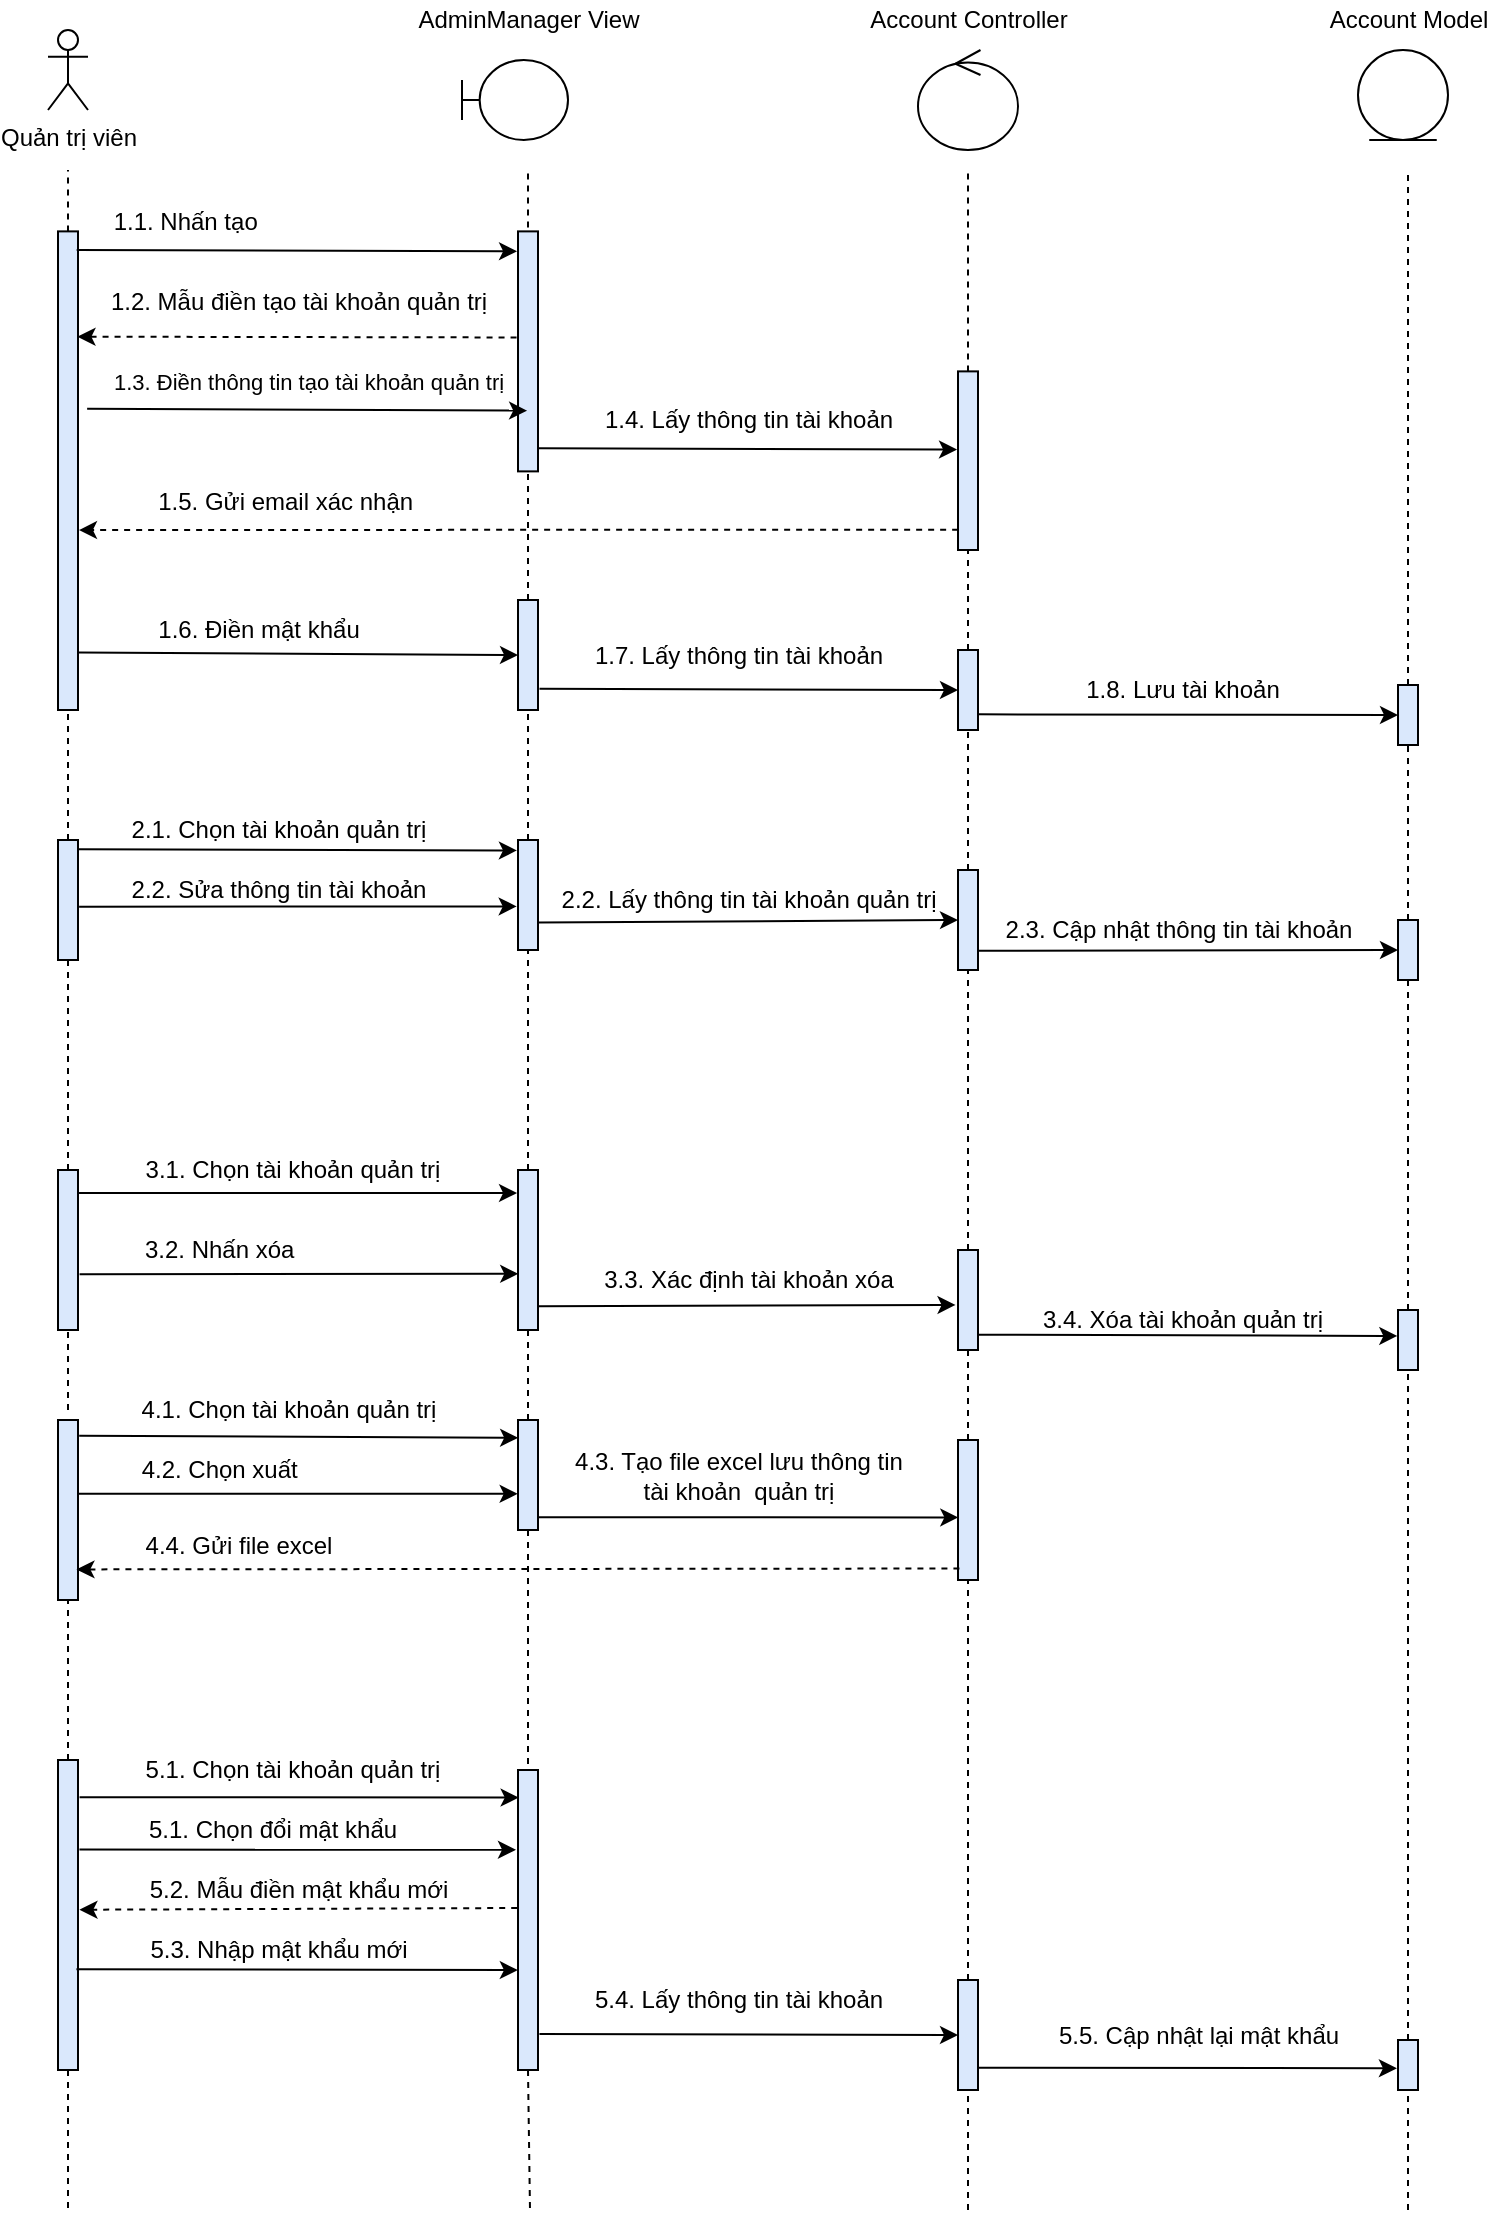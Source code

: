 <mxfile version="16.5.1" type="device"><diagram id="bYq3p_kzTigzahLz3Pkr" name="Trang-1"><mxGraphModel dx="865" dy="574" grid="1" gridSize="10" guides="1" tooltips="1" connect="1" arrows="1" fold="1" page="1" pageScale="1" pageWidth="827" pageHeight="1169" math="0" shadow="0"><root><mxCell id="0"/><mxCell id="1" parent="0"/><mxCell id="JFkGWM18QnW9F1xekGr8-1" value="" style="endArrow=none;dashed=1;html=1;rounded=0;startArrow=none;" parent="1" source="6dYmKEJKk75qrVPRpotS-3" target="JFkGWM18QnW9F1xekGr8-21" edge="1"><mxGeometry width="50" height="50" relative="1" as="geometry"><mxPoint x="439.58" y="631.383" as="sourcePoint"/><mxPoint x="439.58" y="240.69" as="targetPoint"/></mxGeometry></mxCell><mxCell id="JFkGWM18QnW9F1xekGr8-2" value="Quản trị viên" style="shape=umlActor;verticalLabelPosition=bottom;verticalAlign=top;html=1;outlineConnect=0;" parent="1" vertex="1"><mxGeometry x="200" y="150" width="20" height="40" as="geometry"/></mxCell><mxCell id="JFkGWM18QnW9F1xekGr8-3" value="" style="endArrow=none;dashed=1;html=1;rounded=0;startArrow=none;" parent="1" source="JFkGWM18QnW9F1xekGr8-7" edge="1"><mxGeometry width="50" height="50" relative="1" as="geometry"><mxPoint x="209.58" y="631.383" as="sourcePoint"/><mxPoint x="210" y="220" as="targetPoint"/></mxGeometry></mxCell><mxCell id="JFkGWM18QnW9F1xekGr8-4" value="" style="endArrow=none;dashed=1;html=1;rounded=0;startArrow=none;" parent="1" source="JFkGWM18QnW9F1xekGr8-21" edge="1"><mxGeometry width="50" height="50" relative="1" as="geometry"><mxPoint x="439.58" y="631.383" as="sourcePoint"/><mxPoint x="440" y="220" as="targetPoint"/></mxGeometry></mxCell><mxCell id="JFkGWM18QnW9F1xekGr8-5" value="" style="endArrow=none;dashed=1;html=1;rounded=0;startArrow=none;" parent="1" source="JFkGWM18QnW9F1xekGr8-11" edge="1"><mxGeometry width="50" height="50" relative="1" as="geometry"><mxPoint x="659.58" y="630.693" as="sourcePoint"/><mxPoint x="660" y="220" as="targetPoint"/></mxGeometry></mxCell><mxCell id="JFkGWM18QnW9F1xekGr8-6" value="" style="endArrow=none;dashed=1;html=1;rounded=0;startArrow=none;" parent="1" source="JFkGWM18QnW9F1xekGr8-13" edge="1"><mxGeometry width="50" height="50" relative="1" as="geometry"><mxPoint x="879.58" y="631.383" as="sourcePoint"/><mxPoint x="880" y="220" as="targetPoint"/></mxGeometry></mxCell><mxCell id="JFkGWM18QnW9F1xekGr8-7" value="" style="rounded=0;whiteSpace=wrap;html=1;fillColor=#DAE8FC;" parent="1" vertex="1"><mxGeometry x="205" y="250.69" width="10" height="239.31" as="geometry"/></mxCell><mxCell id="JFkGWM18QnW9F1xekGr8-8" value="" style="endArrow=none;dashed=1;html=1;rounded=0;startArrow=none;entryX=0.5;entryY=1;entryDx=0;entryDy=0;" parent="1" source="JFkGWM18QnW9F1xekGr8-30" target="JFkGWM18QnW9F1xekGr8-7" edge="1"><mxGeometry width="50" height="50" relative="1" as="geometry"><mxPoint x="210" y="730" as="sourcePoint"/><mxPoint x="210" y="500" as="targetPoint"/></mxGeometry></mxCell><mxCell id="JFkGWM18QnW9F1xekGr8-9" value="" style="endArrow=classic;html=1;rounded=0;entryX=-0.047;entryY=0.083;entryDx=0;entryDy=0;entryPerimeter=0;exitX=0.935;exitY=0.039;exitDx=0;exitDy=0;exitPerimeter=0;" parent="1" source="JFkGWM18QnW9F1xekGr8-7" target="JFkGWM18QnW9F1xekGr8-22" edge="1"><mxGeometry width="50" height="50" relative="1" as="geometry"><mxPoint x="220" y="268.69" as="sourcePoint"/><mxPoint x="430" y="268.69" as="targetPoint"/></mxGeometry></mxCell><mxCell id="JFkGWM18QnW9F1xekGr8-10" value="1.1. Nhấn tạo&amp;nbsp;" style="text;html=1;align=center;verticalAlign=middle;resizable=0;points=[];autosize=1;strokeColor=none;fillColor=none;" parent="1" vertex="1"><mxGeometry x="220" y="230.69" width="100" height="30" as="geometry"/></mxCell><mxCell id="JFkGWM18QnW9F1xekGr8-11" value="" style="rounded=0;whiteSpace=wrap;html=1;fillColor=#DAE8FC;" parent="1" vertex="1"><mxGeometry x="655" y="320.69" width="10" height="89.31" as="geometry"/></mxCell><mxCell id="JFkGWM18QnW9F1xekGr8-12" value="" style="endArrow=none;dashed=1;html=1;rounded=0;startArrow=none;" parent="1" source="6dYmKEJKk75qrVPRpotS-8" target="JFkGWM18QnW9F1xekGr8-11" edge="1"><mxGeometry width="50" height="50" relative="1" as="geometry"><mxPoint x="660" y="630.69" as="sourcePoint"/><mxPoint x="659.58" y="240.0" as="targetPoint"/></mxGeometry></mxCell><mxCell id="JFkGWM18QnW9F1xekGr8-13" value="" style="rounded=0;whiteSpace=wrap;html=1;fillColor=#DAE8FC;" parent="1" vertex="1"><mxGeometry x="875" y="477.5" width="10" height="30" as="geometry"/></mxCell><mxCell id="JFkGWM18QnW9F1xekGr8-14" value="" style="endArrow=none;dashed=1;html=1;rounded=0;startArrow=none;" parent="1" source="JFkGWM18QnW9F1xekGr8-67" target="JFkGWM18QnW9F1xekGr8-13" edge="1"><mxGeometry width="50" height="50" relative="1" as="geometry"><mxPoint x="880" y="600" as="sourcePoint"/><mxPoint x="879.58" y="210" as="targetPoint"/></mxGeometry></mxCell><mxCell id="JFkGWM18QnW9F1xekGr8-15" value="" style="shape=umlBoundary;whiteSpace=wrap;html=1;" parent="1" vertex="1"><mxGeometry x="407" y="165" width="53" height="40" as="geometry"/></mxCell><mxCell id="JFkGWM18QnW9F1xekGr8-16" value="AdminManager View" style="text;html=1;align=center;verticalAlign=middle;resizable=0;points=[];autosize=1;strokeColor=none;fillColor=none;" parent="1" vertex="1"><mxGeometry x="375" y="135" width="130" height="20" as="geometry"/></mxCell><mxCell id="JFkGWM18QnW9F1xekGr8-17" value="Account Controller" style="text;html=1;align=center;verticalAlign=middle;resizable=0;points=[];autosize=1;strokeColor=none;fillColor=none;" parent="1" vertex="1"><mxGeometry x="605" y="135" width="110" height="20" as="geometry"/></mxCell><mxCell id="JFkGWM18QnW9F1xekGr8-18" value="" style="ellipse;shape=umlControl;whiteSpace=wrap;html=1;" parent="1" vertex="1"><mxGeometry x="635" y="160" width="50" height="50" as="geometry"/></mxCell><mxCell id="JFkGWM18QnW9F1xekGr8-19" value="Account Model" style="text;html=1;align=center;verticalAlign=middle;resizable=0;points=[];autosize=1;strokeColor=none;fillColor=none;" parent="1" vertex="1"><mxGeometry x="835" y="135" width="90" height="20" as="geometry"/></mxCell><mxCell id="JFkGWM18QnW9F1xekGr8-20" value="" style="ellipse;shape=umlEntity;whiteSpace=wrap;html=1;" parent="1" vertex="1"><mxGeometry x="855" y="160" width="45" height="45" as="geometry"/></mxCell><mxCell id="JFkGWM18QnW9F1xekGr8-21" value="" style="rounded=0;whiteSpace=wrap;html=1;fillColor=#DAE8FC;" parent="1" vertex="1"><mxGeometry x="435" y="260.69" width="10" height="50" as="geometry"/></mxCell><mxCell id="JFkGWM18QnW9F1xekGr8-22" value="" style="rounded=0;whiteSpace=wrap;html=1;fillColor=#DAE8FC;" parent="1" vertex="1"><mxGeometry x="435" y="250.69" width="10" height="120" as="geometry"/></mxCell><mxCell id="JFkGWM18QnW9F1xekGr8-24" value="1.2. Mẫu điền tạo tài khoản quản trị" style="text;html=1;align=center;verticalAlign=middle;resizable=0;points=[];autosize=1;strokeColor=none;fillColor=none;fontSize=12;" parent="1" vertex="1"><mxGeometry x="220" y="270.69" width="210" height="30" as="geometry"/></mxCell><mxCell id="JFkGWM18QnW9F1xekGr8-25" value="&lt;font style=&quot;font-size: 11px;&quot;&gt;1.3. Điền thông tin tạo tài khoản quản trị&lt;/font&gt;" style="text;html=1;align=center;verticalAlign=middle;resizable=0;points=[];autosize=1;strokeColor=none;fillColor=none;fontSize=12;" parent="1" vertex="1"><mxGeometry x="220" y="310.69" width="220" height="30" as="geometry"/></mxCell><mxCell id="JFkGWM18QnW9F1xekGr8-26" value="" style="endArrow=classic;html=1;rounded=0;fontSize=12;exitX=1.029;exitY=0.904;exitDx=0;exitDy=0;exitPerimeter=0;entryX=-0.047;entryY=0.438;entryDx=0;entryDy=0;entryPerimeter=0;" parent="1" source="JFkGWM18QnW9F1xekGr8-22" target="JFkGWM18QnW9F1xekGr8-11" edge="1"><mxGeometry width="50" height="50" relative="1" as="geometry"><mxPoint x="450" y="340.69" as="sourcePoint"/><mxPoint x="650" y="336.69" as="targetPoint"/></mxGeometry></mxCell><mxCell id="JFkGWM18QnW9F1xekGr8-27" value="1.4. Lấy thông tin tài khoản" style="text;html=1;align=center;verticalAlign=middle;resizable=0;points=[];autosize=1;strokeColor=none;fillColor=none;fontSize=12;" parent="1" vertex="1"><mxGeometry x="465" y="330" width="170" height="30" as="geometry"/></mxCell><mxCell id="JFkGWM18QnW9F1xekGr8-30" value="" style="rounded=0;whiteSpace=wrap;html=1;fillColor=#DAE8FC;" parent="1" vertex="1"><mxGeometry x="205" y="555" width="10" height="60" as="geometry"/></mxCell><mxCell id="JFkGWM18QnW9F1xekGr8-31" value="" style="endArrow=none;dashed=1;html=1;rounded=0;startArrow=none;" parent="1" source="JFkGWM18QnW9F1xekGr8-40" target="JFkGWM18QnW9F1xekGr8-30" edge="1"><mxGeometry width="50" height="50" relative="1" as="geometry"><mxPoint x="210" y="775" as="sourcePoint"/><mxPoint x="210" y="515" as="targetPoint"/></mxGeometry></mxCell><mxCell id="JFkGWM18QnW9F1xekGr8-32" value="" style="rounded=0;whiteSpace=wrap;html=1;fillColor=#DAE8FC;" parent="1" vertex="1"><mxGeometry x="435" y="555" width="10" height="55" as="geometry"/></mxCell><mxCell id="JFkGWM18QnW9F1xekGr8-33" value="" style="endArrow=none;dashed=1;html=1;rounded=0;startArrow=none;" parent="1" source="JFkGWM18QnW9F1xekGr8-42" target="JFkGWM18QnW9F1xekGr8-32" edge="1"><mxGeometry width="50" height="50" relative="1" as="geometry"><mxPoint x="439.58" y="775.693" as="sourcePoint"/><mxPoint x="439.97" y="455" as="targetPoint"/></mxGeometry></mxCell><mxCell id="JFkGWM18QnW9F1xekGr8-34" value="" style="endArrow=classic;html=1;rounded=0;fontSize=12;entryX=-0.054;entryY=0.095;entryDx=0;entryDy=0;entryPerimeter=0;exitX=1.023;exitY=0.077;exitDx=0;exitDy=0;exitPerimeter=0;" parent="1" source="JFkGWM18QnW9F1xekGr8-30" target="JFkGWM18QnW9F1xekGr8-32" edge="1"><mxGeometry width="50" height="50" relative="1" as="geometry"><mxPoint x="220" y="560" as="sourcePoint"/><mxPoint x="430" y="560" as="targetPoint"/></mxGeometry></mxCell><mxCell id="JFkGWM18QnW9F1xekGr8-35" value="2.1. Chọn tài khoản quản trị" style="text;html=1;align=center;verticalAlign=middle;resizable=0;points=[];autosize=1;strokeColor=none;fillColor=none;fontSize=12;" parent="1" vertex="1"><mxGeometry x="230" y="535" width="170" height="30" as="geometry"/></mxCell><mxCell id="JFkGWM18QnW9F1xekGr8-36" value="" style="rounded=0;whiteSpace=wrap;html=1;fillColor=#DAE8FC;" parent="1" vertex="1"><mxGeometry x="655" y="570" width="10" height="50" as="geometry"/></mxCell><mxCell id="JFkGWM18QnW9F1xekGr8-37" value="" style="endArrow=none;dashed=1;html=1;rounded=0;startArrow=none;" parent="1" source="JFkGWM18QnW9F1xekGr8-48" target="JFkGWM18QnW9F1xekGr8-36" edge="1"><mxGeometry width="50" height="50" relative="1" as="geometry"><mxPoint x="660" y="775" as="sourcePoint"/><mxPoint x="660" y="515" as="targetPoint"/></mxGeometry></mxCell><mxCell id="JFkGWM18QnW9F1xekGr8-38" value="" style="endArrow=classic;html=1;rounded=0;exitX=1;exitY=0.75;exitDx=0;exitDy=0;entryX=0;entryY=0.5;entryDx=0;entryDy=0;" parent="1" source="JFkGWM18QnW9F1xekGr8-32" target="JFkGWM18QnW9F1xekGr8-36" edge="1"><mxGeometry width="50" height="50" relative="1" as="geometry"><mxPoint x="450" y="561" as="sourcePoint"/><mxPoint x="650" y="585" as="targetPoint"/><Array as="points"/></mxGeometry></mxCell><mxCell id="JFkGWM18QnW9F1xekGr8-39" value="2.2. Lấy thông tin tài khoản quản trị" style="text;html=1;align=center;verticalAlign=middle;resizable=0;points=[];autosize=1;strokeColor=none;fillColor=none;" parent="1" vertex="1"><mxGeometry x="445" y="570" width="210" height="30" as="geometry"/></mxCell><mxCell id="JFkGWM18QnW9F1xekGr8-40" value="" style="rounded=0;whiteSpace=wrap;html=1;fillColor=#DAE8FC;" parent="1" vertex="1"><mxGeometry x="205" y="720" width="10" height="80" as="geometry"/></mxCell><mxCell id="JFkGWM18QnW9F1xekGr8-41" value="" style="endArrow=none;dashed=1;html=1;rounded=0;startArrow=none;" parent="1" target="JFkGWM18QnW9F1xekGr8-40" edge="1"><mxGeometry width="50" height="50" relative="1" as="geometry"><mxPoint x="210" y="840" as="sourcePoint"/><mxPoint x="210" y="560.0" as="targetPoint"/></mxGeometry></mxCell><mxCell id="JFkGWM18QnW9F1xekGr8-42" value="" style="rounded=0;whiteSpace=wrap;html=1;fillColor=#DAE8FC;" parent="1" vertex="1"><mxGeometry x="435" y="720" width="10" height="80" as="geometry"/></mxCell><mxCell id="JFkGWM18QnW9F1xekGr8-43" value="" style="endArrow=none;dashed=1;html=1;rounded=0;startArrow=none;" parent="1" source="JFkGWM18QnW9F1xekGr8-60" target="JFkGWM18QnW9F1xekGr8-42" edge="1"><mxGeometry width="50" height="50" relative="1" as="geometry"><mxPoint x="440" y="970" as="sourcePoint"/><mxPoint x="439.982" y="630.0" as="targetPoint"/></mxGeometry></mxCell><mxCell id="JFkGWM18QnW9F1xekGr8-44" value="" style="endArrow=classic;html=1;rounded=0;exitX=1.052;exitY=0.144;exitDx=0;exitDy=0;entryX=-0.047;entryY=0.144;entryDx=0;entryDy=0;entryPerimeter=0;exitPerimeter=0;" parent="1" source="JFkGWM18QnW9F1xekGr8-40" target="JFkGWM18QnW9F1xekGr8-42" edge="1"><mxGeometry width="50" height="50" relative="1" as="geometry"><mxPoint x="400" y="790" as="sourcePoint"/><mxPoint x="430" y="730" as="targetPoint"/></mxGeometry></mxCell><mxCell id="JFkGWM18QnW9F1xekGr8-45" value="3.1. Chọn tài khoản quản trị" style="text;html=1;align=center;verticalAlign=middle;resizable=0;points=[];autosize=1;strokeColor=none;fillColor=none;" parent="1" vertex="1"><mxGeometry x="237" y="705" width="170" height="30" as="geometry"/></mxCell><mxCell id="JFkGWM18QnW9F1xekGr8-46" value="" style="endArrow=classic;html=1;rounded=0;exitX=1.079;exitY=0.651;exitDx=0;exitDy=0;entryX=0.011;entryY=0.649;entryDx=0;entryDy=0;entryPerimeter=0;exitPerimeter=0;" parent="1" source="JFkGWM18QnW9F1xekGr8-40" target="JFkGWM18QnW9F1xekGr8-42" edge="1"><mxGeometry width="50" height="50" relative="1" as="geometry"><mxPoint x="420" y="780" as="sourcePoint"/><mxPoint x="470" y="730" as="targetPoint"/></mxGeometry></mxCell><mxCell id="JFkGWM18QnW9F1xekGr8-47" value="3.2. Nhấn xóa&amp;nbsp;" style="text;html=1;align=center;verticalAlign=middle;resizable=0;points=[];autosize=1;strokeColor=none;fillColor=none;" parent="1" vertex="1"><mxGeometry x="237" y="745" width="100" height="30" as="geometry"/></mxCell><mxCell id="JFkGWM18QnW9F1xekGr8-48" value="" style="rounded=0;whiteSpace=wrap;html=1;fillColor=#DAE8FC;" parent="1" vertex="1"><mxGeometry x="655" y="760" width="10" height="50" as="geometry"/></mxCell><mxCell id="JFkGWM18QnW9F1xekGr8-49" value="" style="endArrow=none;dashed=1;html=1;rounded=0;startArrow=none;exitX=0.5;exitY=0;exitDx=0;exitDy=0;" parent="1" source="5Z4t50o6FwV_qGgQ5QsO-6" target="JFkGWM18QnW9F1xekGr8-48" edge="1"><mxGeometry width="50" height="50" relative="1" as="geometry"><mxPoint x="660" y="840" as="sourcePoint"/><mxPoint x="660" y="550" as="targetPoint"/></mxGeometry></mxCell><mxCell id="JFkGWM18QnW9F1xekGr8-50" value="" style="endArrow=classic;html=1;rounded=0;exitX=1.005;exitY=0.852;exitDx=0;exitDy=0;entryX=-0.122;entryY=0.549;entryDx=0;entryDy=0;exitPerimeter=0;entryPerimeter=0;" parent="1" source="JFkGWM18QnW9F1xekGr8-42" target="JFkGWM18QnW9F1xekGr8-48" edge="1"><mxGeometry width="50" height="50" relative="1" as="geometry"><mxPoint x="450" y="770" as="sourcePoint"/><mxPoint x="650" y="770" as="targetPoint"/></mxGeometry></mxCell><mxCell id="JFkGWM18QnW9F1xekGr8-51" value="3.3. Xác định tài khoản xóa" style="text;html=1;align=center;verticalAlign=middle;resizable=0;points=[];autosize=1;strokeColor=none;fillColor=none;" parent="1" vertex="1"><mxGeometry x="465" y="760" width="170" height="30" as="geometry"/></mxCell><mxCell id="JFkGWM18QnW9F1xekGr8-52" value="" style="rounded=0;whiteSpace=wrap;html=1;fillColor=#DAE8FC;" parent="1" vertex="1"><mxGeometry x="875" y="790" width="10" height="30" as="geometry"/></mxCell><mxCell id="JFkGWM18QnW9F1xekGr8-53" value="" style="endArrow=none;dashed=1;html=1;rounded=0;startArrow=none;" parent="1" source="5Z4t50o6FwV_qGgQ5QsO-22" target="JFkGWM18QnW9F1xekGr8-52" edge="1"><mxGeometry width="50" height="50" relative="1" as="geometry"><mxPoint x="880" y="1155" as="sourcePoint"/><mxPoint x="880" y="580" as="targetPoint"/></mxGeometry></mxCell><mxCell id="JFkGWM18QnW9F1xekGr8-54" value="" style="endArrow=classic;html=1;rounded=0;exitX=1.033;exitY=0.847;exitDx=0;exitDy=0;entryX=-0.033;entryY=0.433;entryDx=0;entryDy=0;entryPerimeter=0;exitPerimeter=0;" parent="1" source="JFkGWM18QnW9F1xekGr8-48" target="JFkGWM18QnW9F1xekGr8-52" edge="1"><mxGeometry width="50" height="50" relative="1" as="geometry"><mxPoint x="510" y="680" as="sourcePoint"/><mxPoint x="560" y="630" as="targetPoint"/></mxGeometry></mxCell><mxCell id="JFkGWM18QnW9F1xekGr8-55" value="3.4. Xóa tài khoản quản trị" style="text;html=1;align=center;verticalAlign=middle;resizable=0;points=[];autosize=1;strokeColor=none;fillColor=none;" parent="1" vertex="1"><mxGeometry x="687" y="780" width="160" height="30" as="geometry"/></mxCell><mxCell id="JFkGWM18QnW9F1xekGr8-56" value="" style="endArrow=classic;html=1;rounded=0;entryX=-0.065;entryY=0.604;entryDx=0;entryDy=0;entryPerimeter=0;exitX=1.056;exitY=0.556;exitDx=0;exitDy=0;exitPerimeter=0;" parent="1" source="JFkGWM18QnW9F1xekGr8-30" target="JFkGWM18QnW9F1xekGr8-32" edge="1"><mxGeometry width="50" height="50" relative="1" as="geometry"><mxPoint x="220" y="590" as="sourcePoint"/><mxPoint x="265" y="535" as="targetPoint"/></mxGeometry></mxCell><mxCell id="JFkGWM18QnW9F1xekGr8-57" value="2.2. Sửa thông tin tài khoản" style="text;html=1;align=center;verticalAlign=middle;resizable=0;points=[];autosize=1;strokeColor=none;fillColor=none;" parent="1" vertex="1"><mxGeometry x="230" y="565" width="170" height="30" as="geometry"/></mxCell><mxCell id="JFkGWM18QnW9F1xekGr8-58" value="" style="rounded=0;whiteSpace=wrap;html=1;fillColor=#DAE8FC;" parent="1" vertex="1"><mxGeometry x="205" y="845" width="10" height="90" as="geometry"/></mxCell><mxCell id="JFkGWM18QnW9F1xekGr8-59" value="" style="endArrow=classic;html=1;rounded=0;entryX=0.008;entryY=0.162;entryDx=0;entryDy=0;exitX=1.06;exitY=0.087;exitDx=0;exitDy=0;exitPerimeter=0;entryPerimeter=0;" parent="1" source="JFkGWM18QnW9F1xekGr8-58" target="JFkGWM18QnW9F1xekGr8-60" edge="1"><mxGeometry width="50" height="50" relative="1" as="geometry"><mxPoint x="220" y="838" as="sourcePoint"/><mxPoint x="430" y="840" as="targetPoint"/></mxGeometry></mxCell><mxCell id="JFkGWM18QnW9F1xekGr8-62" value="4.1. Chọn tài khoản quản trị" style="text;html=1;align=center;verticalAlign=middle;resizable=0;points=[];autosize=1;strokeColor=none;fillColor=none;" parent="1" vertex="1"><mxGeometry x="235" y="825" width="170" height="30" as="geometry"/></mxCell><mxCell id="JFkGWM18QnW9F1xekGr8-63" value="" style="rounded=0;whiteSpace=wrap;html=1;fillColor=#DAE8FC;" parent="1" vertex="1"><mxGeometry x="655" y="855" width="10" height="70" as="geometry"/></mxCell><mxCell id="JFkGWM18QnW9F1xekGr8-64" value="" style="endArrow=classic;html=1;rounded=0;exitX=0.928;exitY=0.884;exitDx=0;exitDy=0;entryX=0.016;entryY=0.553;entryDx=0;entryDy=0;entryPerimeter=0;exitPerimeter=0;" parent="1" source="JFkGWM18QnW9F1xekGr8-60" target="JFkGWM18QnW9F1xekGr8-63" edge="1"><mxGeometry width="50" height="50" relative="1" as="geometry"><mxPoint x="550" y="820" as="sourcePoint"/><mxPoint x="600" y="770" as="targetPoint"/></mxGeometry></mxCell><mxCell id="JFkGWM18QnW9F1xekGr8-65" value="4.3. Tạo file excel lưu thông tin &lt;br&gt;tài khoản&amp;nbsp; quản trị" style="text;html=1;align=center;verticalAlign=middle;resizable=0;points=[];autosize=1;strokeColor=none;fillColor=none;" parent="1" vertex="1"><mxGeometry x="450" y="852.5" width="190" height="40" as="geometry"/></mxCell><mxCell id="JFkGWM18QnW9F1xekGr8-67" value="" style="rounded=0;whiteSpace=wrap;html=1;fillColor=#DAE8FC;" parent="1" vertex="1"><mxGeometry x="875" y="595" width="10" height="30" as="geometry"/></mxCell><mxCell id="JFkGWM18QnW9F1xekGr8-68" value="" style="endArrow=none;dashed=1;html=1;rounded=0;startArrow=none;" parent="1" source="JFkGWM18QnW9F1xekGr8-52" target="JFkGWM18QnW9F1xekGr8-67" edge="1"><mxGeometry width="50" height="50" relative="1" as="geometry"><mxPoint x="880" y="665" as="sourcePoint"/><mxPoint x="880" y="505" as="targetPoint"/></mxGeometry></mxCell><mxCell id="JFkGWM18QnW9F1xekGr8-69" value="" style="endArrow=classic;html=1;rounded=0;exitX=1.038;exitY=0.808;exitDx=0;exitDy=0;entryX=0;entryY=0.5;entryDx=0;entryDy=0;exitPerimeter=0;" parent="1" source="JFkGWM18QnW9F1xekGr8-36" target="JFkGWM18QnW9F1xekGr8-67" edge="1"><mxGeometry width="50" height="50" relative="1" as="geometry"><mxPoint x="670" y="595" as="sourcePoint"/><mxPoint x="860" y="585" as="targetPoint"/></mxGeometry></mxCell><mxCell id="JFkGWM18QnW9F1xekGr8-70" value="2.3. Cập nhật thông tin tài khoản" style="text;html=1;align=center;verticalAlign=middle;resizable=0;points=[];autosize=1;strokeColor=none;fillColor=none;" parent="1" vertex="1"><mxGeometry x="665" y="585" width="200" height="30" as="geometry"/></mxCell><mxCell id="JFkGWM18QnW9F1xekGr8-72" value="" style="endArrow=classic;html=1;rounded=0;exitX=0.071;exitY=0.918;exitDx=0;exitDy=0;exitPerimeter=0;entryX=0.922;entryY=0.83;entryDx=0;entryDy=0;entryPerimeter=0;dashed=1;" parent="1" source="JFkGWM18QnW9F1xekGr8-63" target="JFkGWM18QnW9F1xekGr8-58" edge="1"><mxGeometry width="50" height="50" relative="1" as="geometry"><mxPoint x="400" y="900" as="sourcePoint"/><mxPoint x="450" y="850" as="targetPoint"/></mxGeometry></mxCell><mxCell id="JFkGWM18QnW9F1xekGr8-73" value="4.4. Gửi file excel" style="text;html=1;align=center;verticalAlign=middle;resizable=0;points=[];autosize=1;strokeColor=none;fillColor=none;" parent="1" vertex="1"><mxGeometry x="235" y="892.5" width="120" height="30" as="geometry"/></mxCell><mxCell id="JFkGWM18QnW9F1xekGr8-74" value="" style="endArrow=classic;html=1;rounded=0;entryX=-0.016;entryY=0.671;entryDx=0;entryDy=0;exitX=0.992;exitY=0.41;exitDx=0;exitDy=0;exitPerimeter=0;entryPerimeter=0;" parent="1" source="JFkGWM18QnW9F1xekGr8-58" target="JFkGWM18QnW9F1xekGr8-60" edge="1"><mxGeometry width="50" height="50" relative="1" as="geometry"><mxPoint x="305" y="890" as="sourcePoint"/><mxPoint x="355" y="840" as="targetPoint"/></mxGeometry></mxCell><mxCell id="JFkGWM18QnW9F1xekGr8-75" value="4.2. Chọn xuất&amp;nbsp;" style="text;html=1;align=center;verticalAlign=middle;resizable=0;points=[];autosize=1;strokeColor=none;fillColor=none;" parent="1" vertex="1"><mxGeometry x="237" y="855" width="100" height="30" as="geometry"/></mxCell><mxCell id="JFkGWM18QnW9F1xekGr8-78" value="" style="endArrow=classic;html=1;rounded=0;fontSize=11;dashed=1;entryX=1.048;entryY=0.624;entryDx=0;entryDy=0;entryPerimeter=0;exitX=0.007;exitY=0.886;exitDx=0;exitDy=0;exitPerimeter=0;" parent="1" source="JFkGWM18QnW9F1xekGr8-11" target="JFkGWM18QnW9F1xekGr8-7" edge="1"><mxGeometry width="50" height="50" relative="1" as="geometry"><mxPoint x="640" y="390" as="sourcePoint"/><mxPoint x="220" y="400.69" as="targetPoint"/></mxGeometry></mxCell><mxCell id="6dYmKEJKk75qrVPRpotS-1" value="1.5. Gửi email xác nhận&amp;nbsp;" style="text;html=1;align=center;verticalAlign=middle;resizable=0;points=[];autosize=1;strokeColor=none;fillColor=none;" parent="1" vertex="1"><mxGeometry x="245" y="370.69" width="150" height="30" as="geometry"/></mxCell><mxCell id="6dYmKEJKk75qrVPRpotS-3" value="" style="rounded=0;whiteSpace=wrap;html=1;fillColor=#DAE8FC;" parent="1" vertex="1"><mxGeometry x="435" y="435" width="10" height="55" as="geometry"/></mxCell><mxCell id="6dYmKEJKk75qrVPRpotS-5" value="" style="endArrow=none;dashed=1;html=1;rounded=0;startArrow=none;" parent="1" source="JFkGWM18QnW9F1xekGr8-32" target="6dYmKEJKk75qrVPRpotS-3" edge="1"><mxGeometry width="50" height="50" relative="1" as="geometry"><mxPoint x="440" y="535.0" as="sourcePoint"/><mxPoint x="440" y="280" as="targetPoint"/></mxGeometry></mxCell><mxCell id="6dYmKEJKk75qrVPRpotS-6" value="" style="endArrow=classic;html=1;rounded=0;entryX=0;entryY=0.5;entryDx=0;entryDy=0;exitX=1.037;exitY=0.88;exitDx=0;exitDy=0;exitPerimeter=0;" parent="1" source="JFkGWM18QnW9F1xekGr8-7" target="6dYmKEJKk75qrVPRpotS-3" edge="1"><mxGeometry width="50" height="50" relative="1" as="geometry"><mxPoint x="220" y="432.69" as="sourcePoint"/><mxPoint x="470" y="380.69" as="targetPoint"/></mxGeometry></mxCell><mxCell id="6dYmKEJKk75qrVPRpotS-7" value="1.6. Điền mật khẩu" style="text;html=1;align=center;verticalAlign=middle;resizable=0;points=[];autosize=1;strokeColor=none;fillColor=none;" parent="1" vertex="1"><mxGeometry x="245" y="435" width="120" height="30" as="geometry"/></mxCell><mxCell id="6dYmKEJKk75qrVPRpotS-8" value="" style="rounded=0;whiteSpace=wrap;html=1;fillColor=#DAE8FC;" parent="1" vertex="1"><mxGeometry x="655" y="460" width="10" height="40" as="geometry"/></mxCell><mxCell id="6dYmKEJKk75qrVPRpotS-9" value="" style="endArrow=none;dashed=1;html=1;rounded=0;startArrow=none;" parent="1" source="JFkGWM18QnW9F1xekGr8-36" target="6dYmKEJKk75qrVPRpotS-8" edge="1"><mxGeometry width="50" height="50" relative="1" as="geometry"><mxPoint x="660" y="540.0" as="sourcePoint"/><mxPoint x="660" y="370.0" as="targetPoint"/></mxGeometry></mxCell><mxCell id="6dYmKEJKk75qrVPRpotS-10" value="" style="endArrow=classic;html=1;rounded=0;exitX=1.074;exitY=0.807;exitDx=0;exitDy=0;entryX=0;entryY=0.5;entryDx=0;entryDy=0;exitPerimeter=0;" parent="1" source="6dYmKEJKk75qrVPRpotS-3" target="6dYmKEJKk75qrVPRpotS-8" edge="1"><mxGeometry width="50" height="50" relative="1" as="geometry"><mxPoint x="420" y="430.69" as="sourcePoint"/><mxPoint x="470" y="380.69" as="targetPoint"/></mxGeometry></mxCell><mxCell id="6dYmKEJKk75qrVPRpotS-11" value="1.7. Lấy thông tin tài khoản" style="text;html=1;align=center;verticalAlign=middle;resizable=0;points=[];autosize=1;strokeColor=none;fillColor=none;" parent="1" vertex="1"><mxGeometry x="460" y="447.5" width="170" height="30" as="geometry"/></mxCell><mxCell id="6dYmKEJKk75qrVPRpotS-12" value="" style="endArrow=classic;html=1;rounded=0;exitX=1.036;exitY=0.804;exitDx=0;exitDy=0;entryX=0;entryY=0.5;entryDx=0;entryDy=0;exitPerimeter=0;" parent="1" source="6dYmKEJKk75qrVPRpotS-8" target="JFkGWM18QnW9F1xekGr8-13" edge="1"><mxGeometry width="50" height="50" relative="1" as="geometry"><mxPoint x="590" y="420.69" as="sourcePoint"/><mxPoint x="640" y="370.69" as="targetPoint"/></mxGeometry></mxCell><mxCell id="6dYmKEJKk75qrVPRpotS-13" value="1.8. Lưu tài khoản" style="text;html=1;align=center;verticalAlign=middle;resizable=0;points=[];autosize=1;strokeColor=none;fillColor=none;" parent="1" vertex="1"><mxGeometry x="707" y="465" width="120" height="30" as="geometry"/></mxCell><mxCell id="6dYmKEJKk75qrVPRpotS-18" value="" style="rounded=0;whiteSpace=wrap;html=1;fillColor=#DAE8FC;" parent="1" vertex="1"><mxGeometry x="205" y="1015" width="10" height="155" as="geometry"/></mxCell><mxCell id="5Z4t50o6FwV_qGgQ5QsO-1" value="" style="rounded=0;whiteSpace=wrap;html=1;fillColor=#DAE8FC;" parent="1" vertex="1"><mxGeometry x="435" y="1020" width="10" height="150" as="geometry"/></mxCell><mxCell id="5Z4t50o6FwV_qGgQ5QsO-2" value="" style="endArrow=none;dashed=1;html=1;rounded=0;exitX=0.5;exitY=1;exitDx=0;exitDy=0;startArrow=none;" parent="1" source="JFkGWM18QnW9F1xekGr8-60" target="5Z4t50o6FwV_qGgQ5QsO-1" edge="1"><mxGeometry width="50" height="50" relative="1" as="geometry"><mxPoint x="439.58" y="860" as="sourcePoint"/><mxPoint x="440" y="1155" as="targetPoint"/></mxGeometry></mxCell><mxCell id="5Z4t50o6FwV_qGgQ5QsO-3" value="" style="endArrow=classic;html=1;rounded=0;entryX=-0.1;entryY=0.266;entryDx=0;entryDy=0;exitX=1.072;exitY=0.289;exitDx=0;exitDy=0;exitPerimeter=0;entryPerimeter=0;" parent="1" source="6dYmKEJKk75qrVPRpotS-18" target="5Z4t50o6FwV_qGgQ5QsO-1" edge="1"><mxGeometry width="50" height="50" relative="1" as="geometry"><mxPoint x="220" y="1064" as="sourcePoint"/><mxPoint x="560" y="1035" as="targetPoint"/></mxGeometry></mxCell><mxCell id="5Z4t50o6FwV_qGgQ5QsO-4" value="5.1. Chọn đổi mật khẩu" style="text;html=1;align=center;verticalAlign=middle;resizable=0;points=[];autosize=1;strokeColor=none;fillColor=none;" parent="1" vertex="1"><mxGeometry x="237" y="1035" width="150" height="30" as="geometry"/></mxCell><mxCell id="5Z4t50o6FwV_qGgQ5QsO-6" value="" style="rounded=0;whiteSpace=wrap;html=1;fillColor=#DAE8FC;" parent="1" vertex="1"><mxGeometry x="655" y="1125" width="10" height="55" as="geometry"/></mxCell><mxCell id="5Z4t50o6FwV_qGgQ5QsO-15" value="" style="endArrow=classic;html=1;rounded=0;exitX=-0.04;exitY=0.46;exitDx=0;exitDy=0;entryX=1.072;entryY=0.483;entryDx=0;entryDy=0;entryPerimeter=0;dashed=1;exitPerimeter=0;" parent="1" source="5Z4t50o6FwV_qGgQ5QsO-1" target="6dYmKEJKk75qrVPRpotS-18" edge="1"><mxGeometry width="50" height="50" relative="1" as="geometry"><mxPoint x="360" y="1015" as="sourcePoint"/><mxPoint x="220" y="1055" as="targetPoint"/></mxGeometry></mxCell><mxCell id="5Z4t50o6FwV_qGgQ5QsO-16" value="5.2. Mẫu điền mật khẩu mới" style="text;html=1;align=center;verticalAlign=middle;resizable=0;points=[];autosize=1;strokeColor=none;fillColor=none;" parent="1" vertex="1"><mxGeometry x="240" y="1065" width="170" height="30" as="geometry"/></mxCell><mxCell id="5Z4t50o6FwV_qGgQ5QsO-18" value="" style="endArrow=classic;html=1;rounded=0;exitX=0.922;exitY=0.675;exitDx=0;exitDy=0;exitPerimeter=0;entryX=-0.008;entryY=0.667;entryDx=0;entryDy=0;entryPerimeter=0;" parent="1" source="6dYmKEJKk75qrVPRpotS-18" target="5Z4t50o6FwV_qGgQ5QsO-1" edge="1"><mxGeometry width="50" height="50" relative="1" as="geometry"><mxPoint x="360" y="1165" as="sourcePoint"/><mxPoint x="410" y="1115" as="targetPoint"/></mxGeometry></mxCell><mxCell id="5Z4t50o6FwV_qGgQ5QsO-19" value="5.3. Nhập mật khẩu mới" style="text;html=1;align=center;verticalAlign=middle;resizable=0;points=[];autosize=1;strokeColor=none;fillColor=none;" parent="1" vertex="1"><mxGeometry x="240" y="1095" width="150" height="30" as="geometry"/></mxCell><mxCell id="5Z4t50o6FwV_qGgQ5QsO-20" value="" style="endArrow=classic;html=1;rounded=0;exitX=1.073;exitY=0.88;exitDx=0;exitDy=0;entryX=0;entryY=0.5;entryDx=0;entryDy=0;exitPerimeter=0;" parent="1" source="5Z4t50o6FwV_qGgQ5QsO-1" target="5Z4t50o6FwV_qGgQ5QsO-6" edge="1"><mxGeometry width="50" height="50" relative="1" as="geometry"><mxPoint x="360" y="1125" as="sourcePoint"/><mxPoint x="410" y="1075" as="targetPoint"/></mxGeometry></mxCell><mxCell id="5Z4t50o6FwV_qGgQ5QsO-21" value="5.4. Lấy thông tin tài khoản" style="text;html=1;align=center;verticalAlign=middle;resizable=0;points=[];autosize=1;strokeColor=none;fillColor=none;" parent="1" vertex="1"><mxGeometry x="460" y="1120" width="170" height="30" as="geometry"/></mxCell><mxCell id="5Z4t50o6FwV_qGgQ5QsO-22" value="" style="rounded=0;whiteSpace=wrap;html=1;fillColor=#DAE8FC;" parent="1" vertex="1"><mxGeometry x="875" y="1155" width="10" height="25" as="geometry"/></mxCell><mxCell id="5Z4t50o6FwV_qGgQ5QsO-23" value="" style="endArrow=none;dashed=1;html=1;rounded=0;startArrow=none;" parent="1" target="5Z4t50o6FwV_qGgQ5QsO-22" edge="1"><mxGeometry width="50" height="50" relative="1" as="geometry"><mxPoint x="880" y="1240" as="sourcePoint"/><mxPoint x="880" y="715" as="targetPoint"/></mxGeometry></mxCell><mxCell id="5Z4t50o6FwV_qGgQ5QsO-24" value="" style="endArrow=classic;html=1;rounded=0;exitX=1.038;exitY=0.797;exitDx=0;exitDy=0;entryX=-0.054;entryY=0.566;entryDx=0;entryDy=0;exitPerimeter=0;entryPerimeter=0;" parent="1" source="5Z4t50o6FwV_qGgQ5QsO-6" target="5Z4t50o6FwV_qGgQ5QsO-22" edge="1"><mxGeometry width="50" height="50" relative="1" as="geometry"><mxPoint x="710" y="1105" as="sourcePoint"/><mxPoint x="760" y="1055" as="targetPoint"/></mxGeometry></mxCell><mxCell id="5Z4t50o6FwV_qGgQ5QsO-25" value="5.5. Cập nhật lại mật khẩu" style="text;html=1;align=center;verticalAlign=middle;resizable=0;points=[];autosize=1;strokeColor=none;fillColor=none;" parent="1" vertex="1"><mxGeometry x="695" y="1137.5" width="160" height="30" as="geometry"/></mxCell><mxCell id="5Z4t50o6FwV_qGgQ5QsO-30" value="" style="endArrow=classic;html=1;rounded=0;exitX=1.078;exitY=0.12;exitDx=0;exitDy=0;exitPerimeter=0;entryX=0.033;entryY=0.092;entryDx=0;entryDy=0;entryPerimeter=0;" parent="1" source="6dYmKEJKk75qrVPRpotS-18" target="5Z4t50o6FwV_qGgQ5QsO-1" edge="1"><mxGeometry width="50" height="50" relative="1" as="geometry"><mxPoint x="330" y="1105" as="sourcePoint"/><mxPoint x="380" y="1055" as="targetPoint"/></mxGeometry></mxCell><mxCell id="5Z4t50o6FwV_qGgQ5QsO-31" value="5.1. Chọn tài khoản quản trị" style="text;html=1;align=center;verticalAlign=middle;resizable=0;points=[];autosize=1;strokeColor=none;fillColor=none;" parent="1" vertex="1"><mxGeometry x="237" y="1005" width="170" height="30" as="geometry"/></mxCell><mxCell id="5Z4t50o6FwV_qGgQ5QsO-33" value="" style="endArrow=none;dashed=1;html=1;rounded=0;exitX=0.5;exitY=1;exitDx=0;exitDy=0;startArrow=none;" parent="1" source="5Z4t50o6FwV_qGgQ5QsO-1" edge="1"><mxGeometry width="50" height="50" relative="1" as="geometry"><mxPoint x="440" y="970" as="sourcePoint"/><mxPoint x="441" y="1240" as="targetPoint"/></mxGeometry></mxCell><mxCell id="5Z4t50o6FwV_qGgQ5QsO-43" value="" style="endArrow=none;dashed=1;html=1;rounded=0;startArrow=none;entryX=0.5;entryY=1;entryDx=0;entryDy=0;" parent="1" target="5Z4t50o6FwV_qGgQ5QsO-6" edge="1"><mxGeometry width="50" height="50" relative="1" as="geometry"><mxPoint x="660" y="1240" as="sourcePoint"/><mxPoint x="710" y="1150" as="targetPoint"/></mxGeometry></mxCell><mxCell id="5Z4t50o6FwV_qGgQ5QsO-50" value="" style="endArrow=none;dashed=1;html=1;rounded=0;exitX=0.5;exitY=1;exitDx=0;exitDy=0;" parent="1" source="6dYmKEJKk75qrVPRpotS-18" edge="1"><mxGeometry width="50" height="50" relative="1" as="geometry"><mxPoint x="230" y="1120" as="sourcePoint"/><mxPoint x="210" y="1240" as="targetPoint"/></mxGeometry></mxCell><mxCell id="5Z4t50o6FwV_qGgQ5QsO-52" value="" style="endArrow=none;dashed=1;html=1;rounded=0;exitX=0.5;exitY=0;exitDx=0;exitDy=0;entryX=0.5;entryY=1;entryDx=0;entryDy=0;" parent="1" source="6dYmKEJKk75qrVPRpotS-18" target="JFkGWM18QnW9F1xekGr8-58" edge="1"><mxGeometry width="50" height="50" relative="1" as="geometry"><mxPoint x="220" y="805" as="sourcePoint"/><mxPoint x="270" y="755" as="targetPoint"/></mxGeometry></mxCell><mxCell id="rELjmNgjW2brubPmydwf-1" value="" style="endArrow=classic;html=1;rounded=0;dashed=1;exitX=-0.072;exitY=0.442;exitDx=0;exitDy=0;exitPerimeter=0;entryX=0.973;entryY=0.22;entryDx=0;entryDy=0;entryPerimeter=0;" parent="1" source="JFkGWM18QnW9F1xekGr8-22" target="JFkGWM18QnW9F1xekGr8-7" edge="1"><mxGeometry width="50" height="50" relative="1" as="geometry"><mxPoint x="280" y="310" as="sourcePoint"/><mxPoint x="330" y="260" as="targetPoint"/></mxGeometry></mxCell><mxCell id="rELjmNgjW2brubPmydwf-2" value="" style="endArrow=classic;html=1;rounded=0;entryX=0.998;entryY=0.988;entryDx=0;entryDy=0;entryPerimeter=0;exitX=-0.002;exitY=0.958;exitDx=0;exitDy=0;exitPerimeter=0;" parent="1" source="JFkGWM18QnW9F1xekGr8-25" target="JFkGWM18QnW9F1xekGr8-25" edge="1"><mxGeometry width="50" height="50" relative="1" as="geometry"><mxPoint x="220" y="340" as="sourcePoint"/><mxPoint x="320" y="280" as="targetPoint"/></mxGeometry></mxCell><mxCell id="JFkGWM18QnW9F1xekGr8-60" value="" style="rounded=0;whiteSpace=wrap;html=1;fillColor=#DAE8FC;" parent="1" vertex="1"><mxGeometry x="435" y="845" width="10" height="55" as="geometry"/></mxCell></root></mxGraphModel></diagram></mxfile>